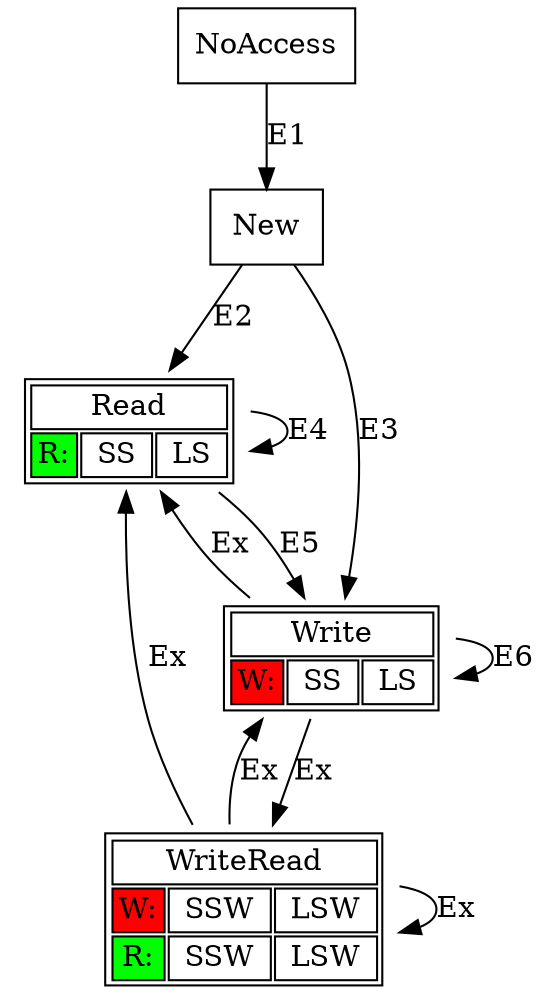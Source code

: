 digraph prop2 {
   NoAccess [shape=rectangle label="NoAccess"];
   New   [shape=rectangle label="New"];



   Read  [shape=plaintext label=<<TABLE BGCOLOR="white"> <tr> 
        <td colspan="3">Read</td> 
      </tr> <tr> 
        <td bgcolor="green">R:</td>
        <td> SS </td>
        <td> LS </td>
      </tr> </TABLE>>
    ]

   Write  [shape=plaintext label=<<TABLE BGCOLOR="white"> <tr> 
        <td colspan="3">Write</td> 
      </tr> <tr> 
        <td bgcolor="red">W:</td>
        <td> SS </td>
        <td> LS </td>
      </tr> </TABLE>>
    ]


   WriteRead  [shape=plaintext label=<<TABLE BGCOLOR="white"> <tr> 
        <td colspan="3">WriteRead</td> 
      </tr> <tr> 
        <td bgcolor="red">W:</td>
        <td> SSW </td>
        <td> LSW </td>
      </tr> <tr> 
        <td bgcolor="green">R:</td>
        <td> SSW </td>
        <td> LSW </td>
      </tr> </TABLE>>
    ]





   NoAccess -> New         [label="E1"];
   New      -> Read        [label="E2"];
   New      -> Write       [label="E3"];
   Read     -> Read        [label="E4"];
   Read     -> Write       [label="E5"];
   Write    -> Write       [label="E6"];
   Write    -> WriteRead   [label="Ex"];
   Write    -> Read        [label="Ex"];
   WriteRead-> WriteRead   [label="Ex"];
   WriteRead-> Read        [label="Ex"];
   WriteRead-> Write       [label="Ex"];


}

